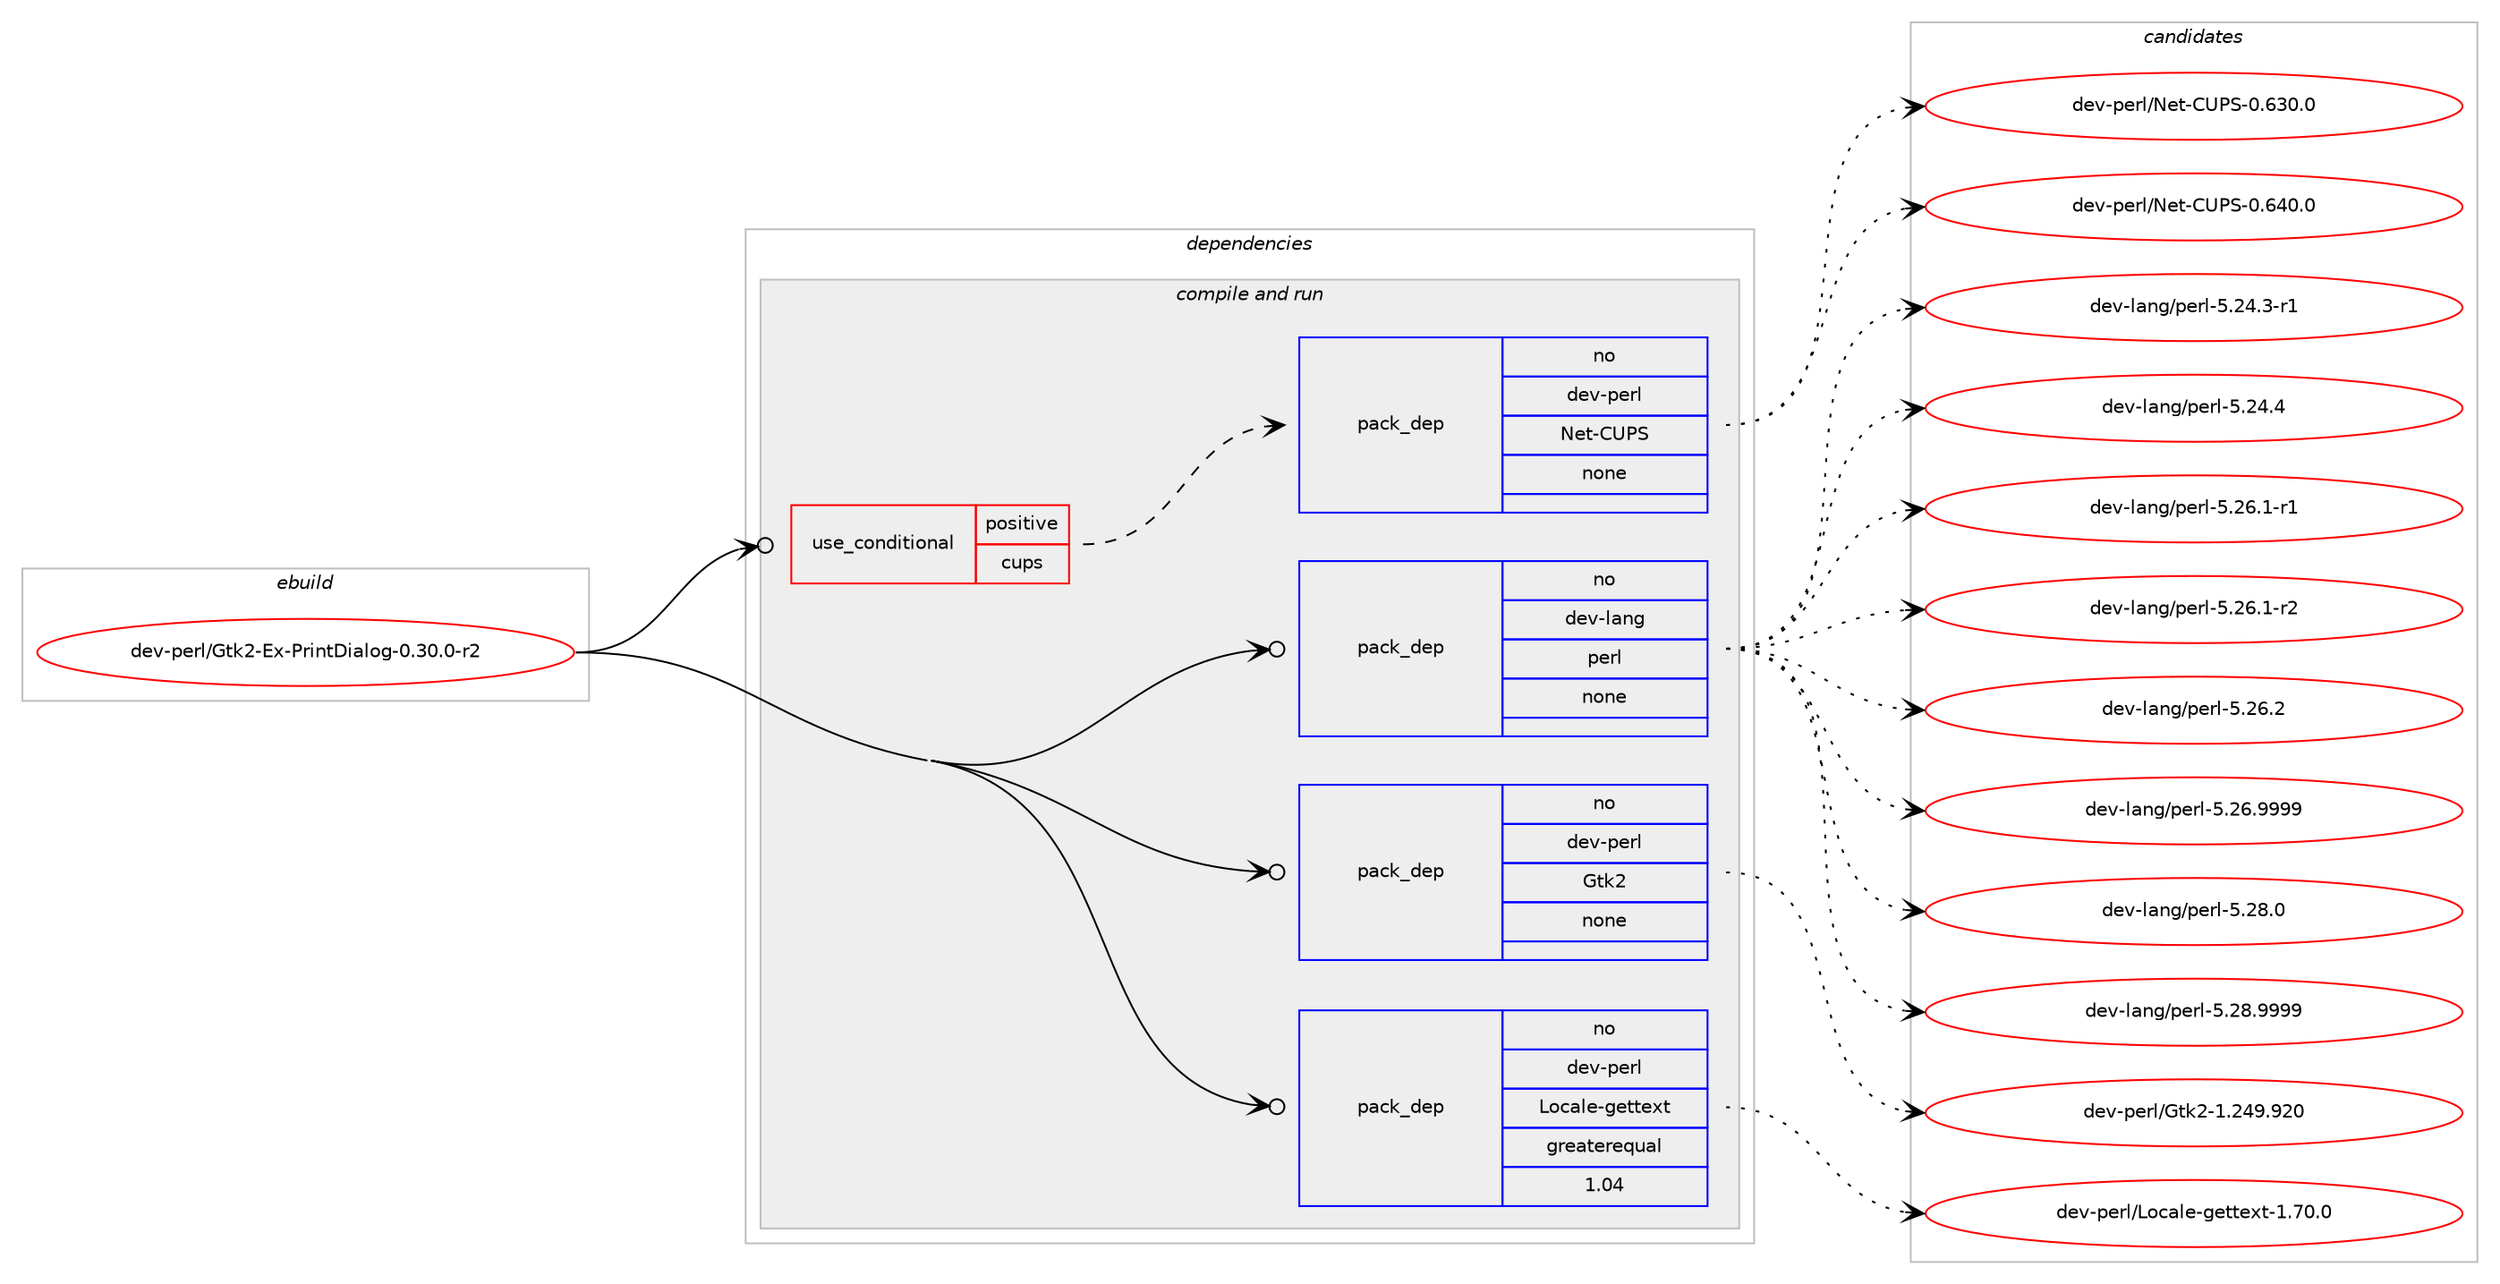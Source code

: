 digraph prolog {

# *************
# Graph options
# *************

newrank=true;
concentrate=true;
compound=true;
graph [rankdir=LR,fontname=Helvetica,fontsize=10,ranksep=1.5];#, ranksep=2.5, nodesep=0.2];
edge  [arrowhead=vee];
node  [fontname=Helvetica,fontsize=10];

# **********
# The ebuild
# **********

subgraph cluster_leftcol {
color=gray;
rank=same;
label=<<i>ebuild</i>>;
id [label="dev-perl/Gtk2-Ex-PrintDialog-0.30.0-r2", color=red, width=4, href="../dev-perl/Gtk2-Ex-PrintDialog-0.30.0-r2.svg"];
}

# ****************
# The dependencies
# ****************

subgraph cluster_midcol {
color=gray;
label=<<i>dependencies</i>>;
subgraph cluster_compile {
fillcolor="#eeeeee";
style=filled;
label=<<i>compile</i>>;
}
subgraph cluster_compileandrun {
fillcolor="#eeeeee";
style=filled;
label=<<i>compile and run</i>>;
subgraph cond368176 {
dependency1381889 [label=<<TABLE BORDER="0" CELLBORDER="1" CELLSPACING="0" CELLPADDING="4"><TR><TD ROWSPAN="3" CELLPADDING="10">use_conditional</TD></TR><TR><TD>positive</TD></TR><TR><TD>cups</TD></TR></TABLE>>, shape=none, color=red];
subgraph pack990663 {
dependency1381890 [label=<<TABLE BORDER="0" CELLBORDER="1" CELLSPACING="0" CELLPADDING="4" WIDTH="220"><TR><TD ROWSPAN="6" CELLPADDING="30">pack_dep</TD></TR><TR><TD WIDTH="110">no</TD></TR><TR><TD>dev-perl</TD></TR><TR><TD>Net-CUPS</TD></TR><TR><TD>none</TD></TR><TR><TD></TD></TR></TABLE>>, shape=none, color=blue];
}
dependency1381889:e -> dependency1381890:w [weight=20,style="dashed",arrowhead="vee"];
}
id:e -> dependency1381889:w [weight=20,style="solid",arrowhead="odotvee"];
subgraph pack990664 {
dependency1381891 [label=<<TABLE BORDER="0" CELLBORDER="1" CELLSPACING="0" CELLPADDING="4" WIDTH="220"><TR><TD ROWSPAN="6" CELLPADDING="30">pack_dep</TD></TR><TR><TD WIDTH="110">no</TD></TR><TR><TD>dev-lang</TD></TR><TR><TD>perl</TD></TR><TR><TD>none</TD></TR><TR><TD></TD></TR></TABLE>>, shape=none, color=blue];
}
id:e -> dependency1381891:w [weight=20,style="solid",arrowhead="odotvee"];
subgraph pack990665 {
dependency1381892 [label=<<TABLE BORDER="0" CELLBORDER="1" CELLSPACING="0" CELLPADDING="4" WIDTH="220"><TR><TD ROWSPAN="6" CELLPADDING="30">pack_dep</TD></TR><TR><TD WIDTH="110">no</TD></TR><TR><TD>dev-perl</TD></TR><TR><TD>Gtk2</TD></TR><TR><TD>none</TD></TR><TR><TD></TD></TR></TABLE>>, shape=none, color=blue];
}
id:e -> dependency1381892:w [weight=20,style="solid",arrowhead="odotvee"];
subgraph pack990666 {
dependency1381893 [label=<<TABLE BORDER="0" CELLBORDER="1" CELLSPACING="0" CELLPADDING="4" WIDTH="220"><TR><TD ROWSPAN="6" CELLPADDING="30">pack_dep</TD></TR><TR><TD WIDTH="110">no</TD></TR><TR><TD>dev-perl</TD></TR><TR><TD>Locale-gettext</TD></TR><TR><TD>greaterequal</TD></TR><TR><TD>1.04</TD></TR></TABLE>>, shape=none, color=blue];
}
id:e -> dependency1381893:w [weight=20,style="solid",arrowhead="odotvee"];
}
subgraph cluster_run {
fillcolor="#eeeeee";
style=filled;
label=<<i>run</i>>;
}
}

# **************
# The candidates
# **************

subgraph cluster_choices {
rank=same;
color=gray;
label=<<i>candidates</i>>;

subgraph choice990663 {
color=black;
nodesep=1;
choice10010111845112101114108477810111645678580834548465451484648 [label="dev-perl/Net-CUPS-0.630.0", color=red, width=4,href="../dev-perl/Net-CUPS-0.630.0.svg"];
choice10010111845112101114108477810111645678580834548465452484648 [label="dev-perl/Net-CUPS-0.640.0", color=red, width=4,href="../dev-perl/Net-CUPS-0.640.0.svg"];
dependency1381890:e -> choice10010111845112101114108477810111645678580834548465451484648:w [style=dotted,weight="100"];
dependency1381890:e -> choice10010111845112101114108477810111645678580834548465452484648:w [style=dotted,weight="100"];
}
subgraph choice990664 {
color=black;
nodesep=1;
choice100101118451089711010347112101114108455346505246514511449 [label="dev-lang/perl-5.24.3-r1", color=red, width=4,href="../dev-lang/perl-5.24.3-r1.svg"];
choice10010111845108971101034711210111410845534650524652 [label="dev-lang/perl-5.24.4", color=red, width=4,href="../dev-lang/perl-5.24.4.svg"];
choice100101118451089711010347112101114108455346505446494511449 [label="dev-lang/perl-5.26.1-r1", color=red, width=4,href="../dev-lang/perl-5.26.1-r1.svg"];
choice100101118451089711010347112101114108455346505446494511450 [label="dev-lang/perl-5.26.1-r2", color=red, width=4,href="../dev-lang/perl-5.26.1-r2.svg"];
choice10010111845108971101034711210111410845534650544650 [label="dev-lang/perl-5.26.2", color=red, width=4,href="../dev-lang/perl-5.26.2.svg"];
choice10010111845108971101034711210111410845534650544657575757 [label="dev-lang/perl-5.26.9999", color=red, width=4,href="../dev-lang/perl-5.26.9999.svg"];
choice10010111845108971101034711210111410845534650564648 [label="dev-lang/perl-5.28.0", color=red, width=4,href="../dev-lang/perl-5.28.0.svg"];
choice10010111845108971101034711210111410845534650564657575757 [label="dev-lang/perl-5.28.9999", color=red, width=4,href="../dev-lang/perl-5.28.9999.svg"];
dependency1381891:e -> choice100101118451089711010347112101114108455346505246514511449:w [style=dotted,weight="100"];
dependency1381891:e -> choice10010111845108971101034711210111410845534650524652:w [style=dotted,weight="100"];
dependency1381891:e -> choice100101118451089711010347112101114108455346505446494511449:w [style=dotted,weight="100"];
dependency1381891:e -> choice100101118451089711010347112101114108455346505446494511450:w [style=dotted,weight="100"];
dependency1381891:e -> choice10010111845108971101034711210111410845534650544650:w [style=dotted,weight="100"];
dependency1381891:e -> choice10010111845108971101034711210111410845534650544657575757:w [style=dotted,weight="100"];
dependency1381891:e -> choice10010111845108971101034711210111410845534650564648:w [style=dotted,weight="100"];
dependency1381891:e -> choice10010111845108971101034711210111410845534650564657575757:w [style=dotted,weight="100"];
}
subgraph choice990665 {
color=black;
nodesep=1;
choice1001011184511210111410847711161075045494650525746575048 [label="dev-perl/Gtk2-1.249.920", color=red, width=4,href="../dev-perl/Gtk2-1.249.920.svg"];
dependency1381892:e -> choice1001011184511210111410847711161075045494650525746575048:w [style=dotted,weight="100"];
}
subgraph choice990666 {
color=black;
nodesep=1;
choice10010111845112101114108477611199971081014510310111611610112011645494655484648 [label="dev-perl/Locale-gettext-1.70.0", color=red, width=4,href="../dev-perl/Locale-gettext-1.70.0.svg"];
dependency1381893:e -> choice10010111845112101114108477611199971081014510310111611610112011645494655484648:w [style=dotted,weight="100"];
}
}

}
